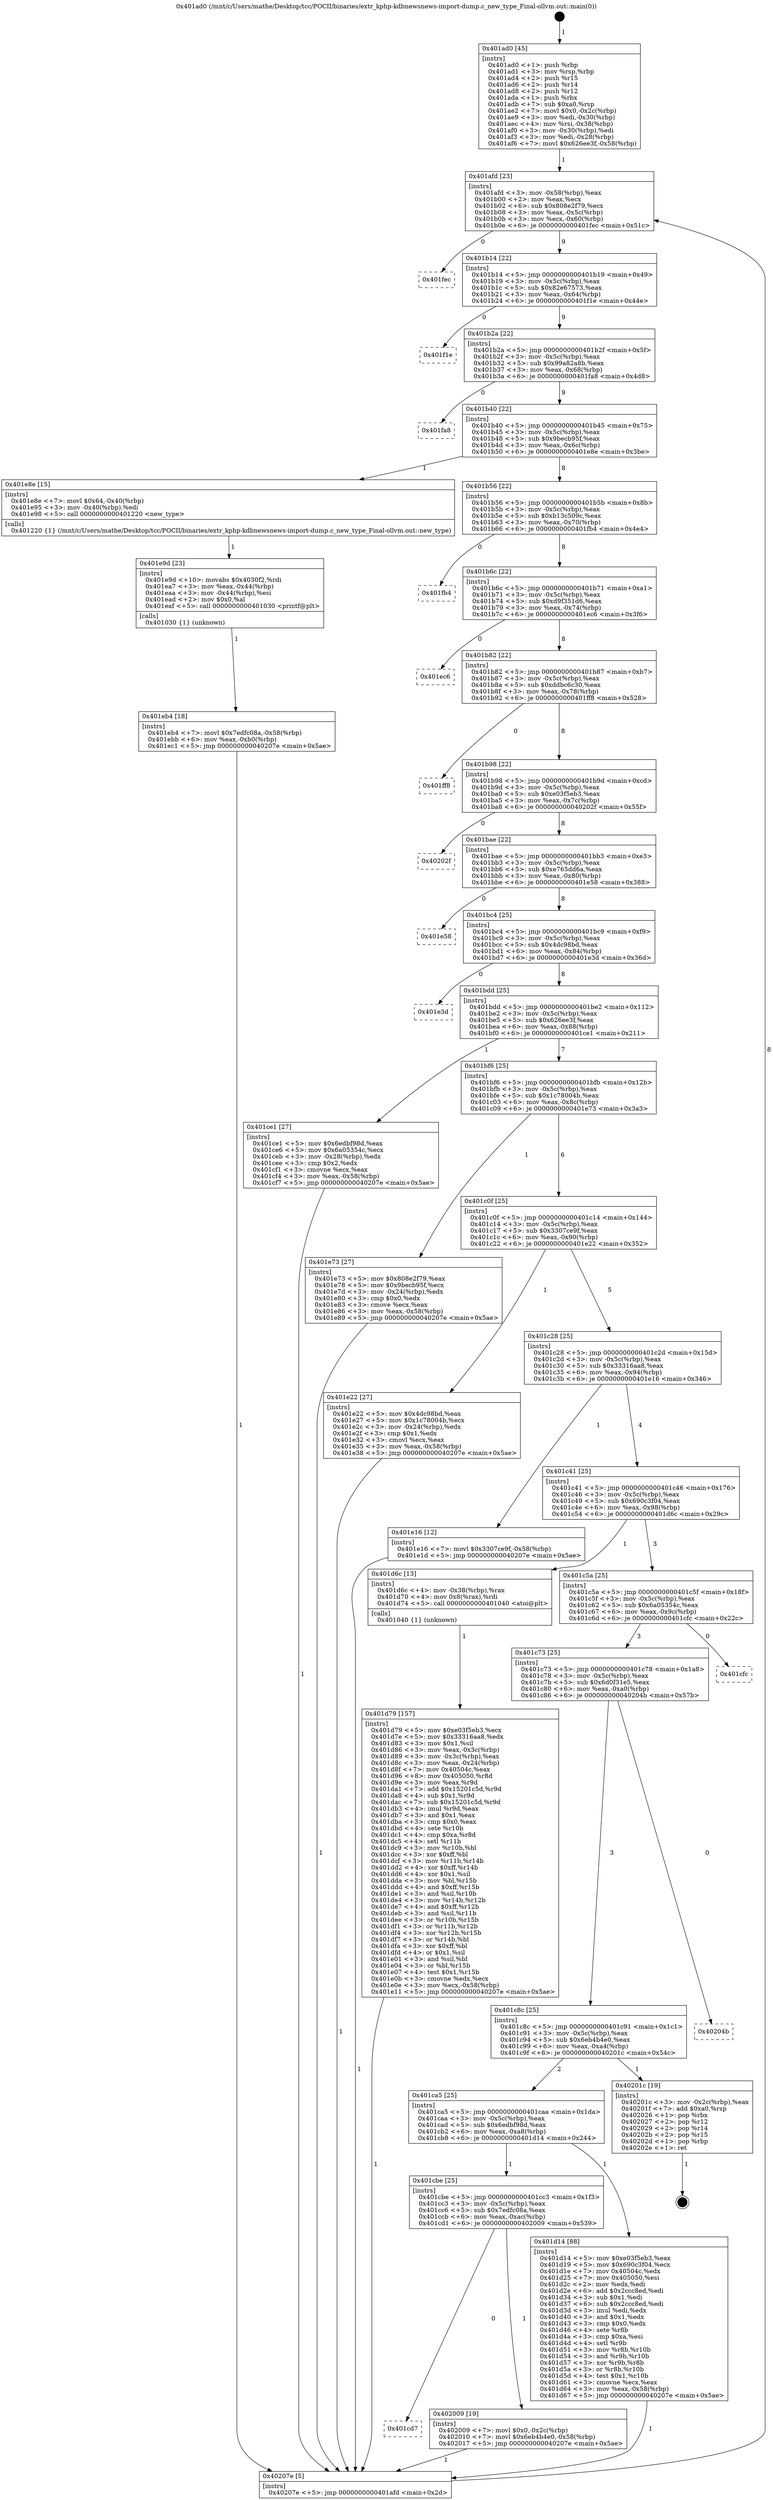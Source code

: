 digraph "0x401ad0" {
  label = "0x401ad0 (/mnt/c/Users/mathe/Desktop/tcc/POCII/binaries/extr_kphp-kdbnewsnews-import-dump.c_new_type_Final-ollvm.out::main(0))"
  labelloc = "t"
  node[shape=record]

  Entry [label="",width=0.3,height=0.3,shape=circle,fillcolor=black,style=filled]
  "0x401afd" [label="{
     0x401afd [23]\l
     | [instrs]\l
     &nbsp;&nbsp;0x401afd \<+3\>: mov -0x58(%rbp),%eax\l
     &nbsp;&nbsp;0x401b00 \<+2\>: mov %eax,%ecx\l
     &nbsp;&nbsp;0x401b02 \<+6\>: sub $0x808e2f79,%ecx\l
     &nbsp;&nbsp;0x401b08 \<+3\>: mov %eax,-0x5c(%rbp)\l
     &nbsp;&nbsp;0x401b0b \<+3\>: mov %ecx,-0x60(%rbp)\l
     &nbsp;&nbsp;0x401b0e \<+6\>: je 0000000000401fec \<main+0x51c\>\l
  }"]
  "0x401fec" [label="{
     0x401fec\l
  }", style=dashed]
  "0x401b14" [label="{
     0x401b14 [22]\l
     | [instrs]\l
     &nbsp;&nbsp;0x401b14 \<+5\>: jmp 0000000000401b19 \<main+0x49\>\l
     &nbsp;&nbsp;0x401b19 \<+3\>: mov -0x5c(%rbp),%eax\l
     &nbsp;&nbsp;0x401b1c \<+5\>: sub $0x82e67573,%eax\l
     &nbsp;&nbsp;0x401b21 \<+3\>: mov %eax,-0x64(%rbp)\l
     &nbsp;&nbsp;0x401b24 \<+6\>: je 0000000000401f1e \<main+0x44e\>\l
  }"]
  Exit [label="",width=0.3,height=0.3,shape=circle,fillcolor=black,style=filled,peripheries=2]
  "0x401f1e" [label="{
     0x401f1e\l
  }", style=dashed]
  "0x401b2a" [label="{
     0x401b2a [22]\l
     | [instrs]\l
     &nbsp;&nbsp;0x401b2a \<+5\>: jmp 0000000000401b2f \<main+0x5f\>\l
     &nbsp;&nbsp;0x401b2f \<+3\>: mov -0x5c(%rbp),%eax\l
     &nbsp;&nbsp;0x401b32 \<+5\>: sub $0x99a82a8b,%eax\l
     &nbsp;&nbsp;0x401b37 \<+3\>: mov %eax,-0x68(%rbp)\l
     &nbsp;&nbsp;0x401b3a \<+6\>: je 0000000000401fa8 \<main+0x4d8\>\l
  }"]
  "0x401cd7" [label="{
     0x401cd7\l
  }", style=dashed]
  "0x401fa8" [label="{
     0x401fa8\l
  }", style=dashed]
  "0x401b40" [label="{
     0x401b40 [22]\l
     | [instrs]\l
     &nbsp;&nbsp;0x401b40 \<+5\>: jmp 0000000000401b45 \<main+0x75\>\l
     &nbsp;&nbsp;0x401b45 \<+3\>: mov -0x5c(%rbp),%eax\l
     &nbsp;&nbsp;0x401b48 \<+5\>: sub $0x9becb95f,%eax\l
     &nbsp;&nbsp;0x401b4d \<+3\>: mov %eax,-0x6c(%rbp)\l
     &nbsp;&nbsp;0x401b50 \<+6\>: je 0000000000401e8e \<main+0x3be\>\l
  }"]
  "0x402009" [label="{
     0x402009 [19]\l
     | [instrs]\l
     &nbsp;&nbsp;0x402009 \<+7\>: movl $0x0,-0x2c(%rbp)\l
     &nbsp;&nbsp;0x402010 \<+7\>: movl $0x6eb4b4e0,-0x58(%rbp)\l
     &nbsp;&nbsp;0x402017 \<+5\>: jmp 000000000040207e \<main+0x5ae\>\l
  }"]
  "0x401e8e" [label="{
     0x401e8e [15]\l
     | [instrs]\l
     &nbsp;&nbsp;0x401e8e \<+7\>: movl $0x64,-0x40(%rbp)\l
     &nbsp;&nbsp;0x401e95 \<+3\>: mov -0x40(%rbp),%edi\l
     &nbsp;&nbsp;0x401e98 \<+5\>: call 0000000000401220 \<new_type\>\l
     | [calls]\l
     &nbsp;&nbsp;0x401220 \{1\} (/mnt/c/Users/mathe/Desktop/tcc/POCII/binaries/extr_kphp-kdbnewsnews-import-dump.c_new_type_Final-ollvm.out::new_type)\l
  }"]
  "0x401b56" [label="{
     0x401b56 [22]\l
     | [instrs]\l
     &nbsp;&nbsp;0x401b56 \<+5\>: jmp 0000000000401b5b \<main+0x8b\>\l
     &nbsp;&nbsp;0x401b5b \<+3\>: mov -0x5c(%rbp),%eax\l
     &nbsp;&nbsp;0x401b5e \<+5\>: sub $0xb13c509c,%eax\l
     &nbsp;&nbsp;0x401b63 \<+3\>: mov %eax,-0x70(%rbp)\l
     &nbsp;&nbsp;0x401b66 \<+6\>: je 0000000000401fb4 \<main+0x4e4\>\l
  }"]
  "0x401eb4" [label="{
     0x401eb4 [18]\l
     | [instrs]\l
     &nbsp;&nbsp;0x401eb4 \<+7\>: movl $0x7edfc08a,-0x58(%rbp)\l
     &nbsp;&nbsp;0x401ebb \<+6\>: mov %eax,-0xb0(%rbp)\l
     &nbsp;&nbsp;0x401ec1 \<+5\>: jmp 000000000040207e \<main+0x5ae\>\l
  }"]
  "0x401fb4" [label="{
     0x401fb4\l
  }", style=dashed]
  "0x401b6c" [label="{
     0x401b6c [22]\l
     | [instrs]\l
     &nbsp;&nbsp;0x401b6c \<+5\>: jmp 0000000000401b71 \<main+0xa1\>\l
     &nbsp;&nbsp;0x401b71 \<+3\>: mov -0x5c(%rbp),%eax\l
     &nbsp;&nbsp;0x401b74 \<+5\>: sub $0xd9f351d6,%eax\l
     &nbsp;&nbsp;0x401b79 \<+3\>: mov %eax,-0x74(%rbp)\l
     &nbsp;&nbsp;0x401b7c \<+6\>: je 0000000000401ec6 \<main+0x3f6\>\l
  }"]
  "0x401e9d" [label="{
     0x401e9d [23]\l
     | [instrs]\l
     &nbsp;&nbsp;0x401e9d \<+10\>: movabs $0x4030f2,%rdi\l
     &nbsp;&nbsp;0x401ea7 \<+3\>: mov %eax,-0x44(%rbp)\l
     &nbsp;&nbsp;0x401eaa \<+3\>: mov -0x44(%rbp),%esi\l
     &nbsp;&nbsp;0x401ead \<+2\>: mov $0x0,%al\l
     &nbsp;&nbsp;0x401eaf \<+5\>: call 0000000000401030 \<printf@plt\>\l
     | [calls]\l
     &nbsp;&nbsp;0x401030 \{1\} (unknown)\l
  }"]
  "0x401ec6" [label="{
     0x401ec6\l
  }", style=dashed]
  "0x401b82" [label="{
     0x401b82 [22]\l
     | [instrs]\l
     &nbsp;&nbsp;0x401b82 \<+5\>: jmp 0000000000401b87 \<main+0xb7\>\l
     &nbsp;&nbsp;0x401b87 \<+3\>: mov -0x5c(%rbp),%eax\l
     &nbsp;&nbsp;0x401b8a \<+5\>: sub $0xddbc6c30,%eax\l
     &nbsp;&nbsp;0x401b8f \<+3\>: mov %eax,-0x78(%rbp)\l
     &nbsp;&nbsp;0x401b92 \<+6\>: je 0000000000401ff8 \<main+0x528\>\l
  }"]
  "0x401d79" [label="{
     0x401d79 [157]\l
     | [instrs]\l
     &nbsp;&nbsp;0x401d79 \<+5\>: mov $0xe03f5eb3,%ecx\l
     &nbsp;&nbsp;0x401d7e \<+5\>: mov $0x33316aa8,%edx\l
     &nbsp;&nbsp;0x401d83 \<+3\>: mov $0x1,%sil\l
     &nbsp;&nbsp;0x401d86 \<+3\>: mov %eax,-0x3c(%rbp)\l
     &nbsp;&nbsp;0x401d89 \<+3\>: mov -0x3c(%rbp),%eax\l
     &nbsp;&nbsp;0x401d8c \<+3\>: mov %eax,-0x24(%rbp)\l
     &nbsp;&nbsp;0x401d8f \<+7\>: mov 0x40504c,%eax\l
     &nbsp;&nbsp;0x401d96 \<+8\>: mov 0x405050,%r8d\l
     &nbsp;&nbsp;0x401d9e \<+3\>: mov %eax,%r9d\l
     &nbsp;&nbsp;0x401da1 \<+7\>: add $0x15201c5d,%r9d\l
     &nbsp;&nbsp;0x401da8 \<+4\>: sub $0x1,%r9d\l
     &nbsp;&nbsp;0x401dac \<+7\>: sub $0x15201c5d,%r9d\l
     &nbsp;&nbsp;0x401db3 \<+4\>: imul %r9d,%eax\l
     &nbsp;&nbsp;0x401db7 \<+3\>: and $0x1,%eax\l
     &nbsp;&nbsp;0x401dba \<+3\>: cmp $0x0,%eax\l
     &nbsp;&nbsp;0x401dbd \<+4\>: sete %r10b\l
     &nbsp;&nbsp;0x401dc1 \<+4\>: cmp $0xa,%r8d\l
     &nbsp;&nbsp;0x401dc5 \<+4\>: setl %r11b\l
     &nbsp;&nbsp;0x401dc9 \<+3\>: mov %r10b,%bl\l
     &nbsp;&nbsp;0x401dcc \<+3\>: xor $0xff,%bl\l
     &nbsp;&nbsp;0x401dcf \<+3\>: mov %r11b,%r14b\l
     &nbsp;&nbsp;0x401dd2 \<+4\>: xor $0xff,%r14b\l
     &nbsp;&nbsp;0x401dd6 \<+4\>: xor $0x1,%sil\l
     &nbsp;&nbsp;0x401dda \<+3\>: mov %bl,%r15b\l
     &nbsp;&nbsp;0x401ddd \<+4\>: and $0xff,%r15b\l
     &nbsp;&nbsp;0x401de1 \<+3\>: and %sil,%r10b\l
     &nbsp;&nbsp;0x401de4 \<+3\>: mov %r14b,%r12b\l
     &nbsp;&nbsp;0x401de7 \<+4\>: and $0xff,%r12b\l
     &nbsp;&nbsp;0x401deb \<+3\>: and %sil,%r11b\l
     &nbsp;&nbsp;0x401dee \<+3\>: or %r10b,%r15b\l
     &nbsp;&nbsp;0x401df1 \<+3\>: or %r11b,%r12b\l
     &nbsp;&nbsp;0x401df4 \<+3\>: xor %r12b,%r15b\l
     &nbsp;&nbsp;0x401df7 \<+3\>: or %r14b,%bl\l
     &nbsp;&nbsp;0x401dfa \<+3\>: xor $0xff,%bl\l
     &nbsp;&nbsp;0x401dfd \<+4\>: or $0x1,%sil\l
     &nbsp;&nbsp;0x401e01 \<+3\>: and %sil,%bl\l
     &nbsp;&nbsp;0x401e04 \<+3\>: or %bl,%r15b\l
     &nbsp;&nbsp;0x401e07 \<+4\>: test $0x1,%r15b\l
     &nbsp;&nbsp;0x401e0b \<+3\>: cmovne %edx,%ecx\l
     &nbsp;&nbsp;0x401e0e \<+3\>: mov %ecx,-0x58(%rbp)\l
     &nbsp;&nbsp;0x401e11 \<+5\>: jmp 000000000040207e \<main+0x5ae\>\l
  }"]
  "0x401ff8" [label="{
     0x401ff8\l
  }", style=dashed]
  "0x401b98" [label="{
     0x401b98 [22]\l
     | [instrs]\l
     &nbsp;&nbsp;0x401b98 \<+5\>: jmp 0000000000401b9d \<main+0xcd\>\l
     &nbsp;&nbsp;0x401b9d \<+3\>: mov -0x5c(%rbp),%eax\l
     &nbsp;&nbsp;0x401ba0 \<+5\>: sub $0xe03f5eb3,%eax\l
     &nbsp;&nbsp;0x401ba5 \<+3\>: mov %eax,-0x7c(%rbp)\l
     &nbsp;&nbsp;0x401ba8 \<+6\>: je 000000000040202f \<main+0x55f\>\l
  }"]
  "0x401cbe" [label="{
     0x401cbe [25]\l
     | [instrs]\l
     &nbsp;&nbsp;0x401cbe \<+5\>: jmp 0000000000401cc3 \<main+0x1f3\>\l
     &nbsp;&nbsp;0x401cc3 \<+3\>: mov -0x5c(%rbp),%eax\l
     &nbsp;&nbsp;0x401cc6 \<+5\>: sub $0x7edfc08a,%eax\l
     &nbsp;&nbsp;0x401ccb \<+6\>: mov %eax,-0xac(%rbp)\l
     &nbsp;&nbsp;0x401cd1 \<+6\>: je 0000000000402009 \<main+0x539\>\l
  }"]
  "0x40202f" [label="{
     0x40202f\l
  }", style=dashed]
  "0x401bae" [label="{
     0x401bae [22]\l
     | [instrs]\l
     &nbsp;&nbsp;0x401bae \<+5\>: jmp 0000000000401bb3 \<main+0xe3\>\l
     &nbsp;&nbsp;0x401bb3 \<+3\>: mov -0x5c(%rbp),%eax\l
     &nbsp;&nbsp;0x401bb6 \<+5\>: sub $0xe765dd6a,%eax\l
     &nbsp;&nbsp;0x401bbb \<+3\>: mov %eax,-0x80(%rbp)\l
     &nbsp;&nbsp;0x401bbe \<+6\>: je 0000000000401e58 \<main+0x388\>\l
  }"]
  "0x401d14" [label="{
     0x401d14 [88]\l
     | [instrs]\l
     &nbsp;&nbsp;0x401d14 \<+5\>: mov $0xe03f5eb3,%eax\l
     &nbsp;&nbsp;0x401d19 \<+5\>: mov $0x690c3f04,%ecx\l
     &nbsp;&nbsp;0x401d1e \<+7\>: mov 0x40504c,%edx\l
     &nbsp;&nbsp;0x401d25 \<+7\>: mov 0x405050,%esi\l
     &nbsp;&nbsp;0x401d2c \<+2\>: mov %edx,%edi\l
     &nbsp;&nbsp;0x401d2e \<+6\>: add $0x2ccc8ed,%edi\l
     &nbsp;&nbsp;0x401d34 \<+3\>: sub $0x1,%edi\l
     &nbsp;&nbsp;0x401d37 \<+6\>: sub $0x2ccc8ed,%edi\l
     &nbsp;&nbsp;0x401d3d \<+3\>: imul %edi,%edx\l
     &nbsp;&nbsp;0x401d40 \<+3\>: and $0x1,%edx\l
     &nbsp;&nbsp;0x401d43 \<+3\>: cmp $0x0,%edx\l
     &nbsp;&nbsp;0x401d46 \<+4\>: sete %r8b\l
     &nbsp;&nbsp;0x401d4a \<+3\>: cmp $0xa,%esi\l
     &nbsp;&nbsp;0x401d4d \<+4\>: setl %r9b\l
     &nbsp;&nbsp;0x401d51 \<+3\>: mov %r8b,%r10b\l
     &nbsp;&nbsp;0x401d54 \<+3\>: and %r9b,%r10b\l
     &nbsp;&nbsp;0x401d57 \<+3\>: xor %r9b,%r8b\l
     &nbsp;&nbsp;0x401d5a \<+3\>: or %r8b,%r10b\l
     &nbsp;&nbsp;0x401d5d \<+4\>: test $0x1,%r10b\l
     &nbsp;&nbsp;0x401d61 \<+3\>: cmovne %ecx,%eax\l
     &nbsp;&nbsp;0x401d64 \<+3\>: mov %eax,-0x58(%rbp)\l
     &nbsp;&nbsp;0x401d67 \<+5\>: jmp 000000000040207e \<main+0x5ae\>\l
  }"]
  "0x401e58" [label="{
     0x401e58\l
  }", style=dashed]
  "0x401bc4" [label="{
     0x401bc4 [25]\l
     | [instrs]\l
     &nbsp;&nbsp;0x401bc4 \<+5\>: jmp 0000000000401bc9 \<main+0xf9\>\l
     &nbsp;&nbsp;0x401bc9 \<+3\>: mov -0x5c(%rbp),%eax\l
     &nbsp;&nbsp;0x401bcc \<+5\>: sub $0x4dc98bd,%eax\l
     &nbsp;&nbsp;0x401bd1 \<+6\>: mov %eax,-0x84(%rbp)\l
     &nbsp;&nbsp;0x401bd7 \<+6\>: je 0000000000401e3d \<main+0x36d\>\l
  }"]
  "0x401ca5" [label="{
     0x401ca5 [25]\l
     | [instrs]\l
     &nbsp;&nbsp;0x401ca5 \<+5\>: jmp 0000000000401caa \<main+0x1da\>\l
     &nbsp;&nbsp;0x401caa \<+3\>: mov -0x5c(%rbp),%eax\l
     &nbsp;&nbsp;0x401cad \<+5\>: sub $0x6edbf98d,%eax\l
     &nbsp;&nbsp;0x401cb2 \<+6\>: mov %eax,-0xa8(%rbp)\l
     &nbsp;&nbsp;0x401cb8 \<+6\>: je 0000000000401d14 \<main+0x244\>\l
  }"]
  "0x401e3d" [label="{
     0x401e3d\l
  }", style=dashed]
  "0x401bdd" [label="{
     0x401bdd [25]\l
     | [instrs]\l
     &nbsp;&nbsp;0x401bdd \<+5\>: jmp 0000000000401be2 \<main+0x112\>\l
     &nbsp;&nbsp;0x401be2 \<+3\>: mov -0x5c(%rbp),%eax\l
     &nbsp;&nbsp;0x401be5 \<+5\>: sub $0x626ee3f,%eax\l
     &nbsp;&nbsp;0x401bea \<+6\>: mov %eax,-0x88(%rbp)\l
     &nbsp;&nbsp;0x401bf0 \<+6\>: je 0000000000401ce1 \<main+0x211\>\l
  }"]
  "0x40201c" [label="{
     0x40201c [19]\l
     | [instrs]\l
     &nbsp;&nbsp;0x40201c \<+3\>: mov -0x2c(%rbp),%eax\l
     &nbsp;&nbsp;0x40201f \<+7\>: add $0xa0,%rsp\l
     &nbsp;&nbsp;0x402026 \<+1\>: pop %rbx\l
     &nbsp;&nbsp;0x402027 \<+2\>: pop %r12\l
     &nbsp;&nbsp;0x402029 \<+2\>: pop %r14\l
     &nbsp;&nbsp;0x40202b \<+2\>: pop %r15\l
     &nbsp;&nbsp;0x40202d \<+1\>: pop %rbp\l
     &nbsp;&nbsp;0x40202e \<+1\>: ret\l
  }"]
  "0x401ce1" [label="{
     0x401ce1 [27]\l
     | [instrs]\l
     &nbsp;&nbsp;0x401ce1 \<+5\>: mov $0x6edbf98d,%eax\l
     &nbsp;&nbsp;0x401ce6 \<+5\>: mov $0x6a05354c,%ecx\l
     &nbsp;&nbsp;0x401ceb \<+3\>: mov -0x28(%rbp),%edx\l
     &nbsp;&nbsp;0x401cee \<+3\>: cmp $0x2,%edx\l
     &nbsp;&nbsp;0x401cf1 \<+3\>: cmovne %ecx,%eax\l
     &nbsp;&nbsp;0x401cf4 \<+3\>: mov %eax,-0x58(%rbp)\l
     &nbsp;&nbsp;0x401cf7 \<+5\>: jmp 000000000040207e \<main+0x5ae\>\l
  }"]
  "0x401bf6" [label="{
     0x401bf6 [25]\l
     | [instrs]\l
     &nbsp;&nbsp;0x401bf6 \<+5\>: jmp 0000000000401bfb \<main+0x12b\>\l
     &nbsp;&nbsp;0x401bfb \<+3\>: mov -0x5c(%rbp),%eax\l
     &nbsp;&nbsp;0x401bfe \<+5\>: sub $0x1c78004b,%eax\l
     &nbsp;&nbsp;0x401c03 \<+6\>: mov %eax,-0x8c(%rbp)\l
     &nbsp;&nbsp;0x401c09 \<+6\>: je 0000000000401e73 \<main+0x3a3\>\l
  }"]
  "0x40207e" [label="{
     0x40207e [5]\l
     | [instrs]\l
     &nbsp;&nbsp;0x40207e \<+5\>: jmp 0000000000401afd \<main+0x2d\>\l
  }"]
  "0x401ad0" [label="{
     0x401ad0 [45]\l
     | [instrs]\l
     &nbsp;&nbsp;0x401ad0 \<+1\>: push %rbp\l
     &nbsp;&nbsp;0x401ad1 \<+3\>: mov %rsp,%rbp\l
     &nbsp;&nbsp;0x401ad4 \<+2\>: push %r15\l
     &nbsp;&nbsp;0x401ad6 \<+2\>: push %r14\l
     &nbsp;&nbsp;0x401ad8 \<+2\>: push %r12\l
     &nbsp;&nbsp;0x401ada \<+1\>: push %rbx\l
     &nbsp;&nbsp;0x401adb \<+7\>: sub $0xa0,%rsp\l
     &nbsp;&nbsp;0x401ae2 \<+7\>: movl $0x0,-0x2c(%rbp)\l
     &nbsp;&nbsp;0x401ae9 \<+3\>: mov %edi,-0x30(%rbp)\l
     &nbsp;&nbsp;0x401aec \<+4\>: mov %rsi,-0x38(%rbp)\l
     &nbsp;&nbsp;0x401af0 \<+3\>: mov -0x30(%rbp),%edi\l
     &nbsp;&nbsp;0x401af3 \<+3\>: mov %edi,-0x28(%rbp)\l
     &nbsp;&nbsp;0x401af6 \<+7\>: movl $0x626ee3f,-0x58(%rbp)\l
  }"]
  "0x401c8c" [label="{
     0x401c8c [25]\l
     | [instrs]\l
     &nbsp;&nbsp;0x401c8c \<+5\>: jmp 0000000000401c91 \<main+0x1c1\>\l
     &nbsp;&nbsp;0x401c91 \<+3\>: mov -0x5c(%rbp),%eax\l
     &nbsp;&nbsp;0x401c94 \<+5\>: sub $0x6eb4b4e0,%eax\l
     &nbsp;&nbsp;0x401c99 \<+6\>: mov %eax,-0xa4(%rbp)\l
     &nbsp;&nbsp;0x401c9f \<+6\>: je 000000000040201c \<main+0x54c\>\l
  }"]
  "0x401e73" [label="{
     0x401e73 [27]\l
     | [instrs]\l
     &nbsp;&nbsp;0x401e73 \<+5\>: mov $0x808e2f79,%eax\l
     &nbsp;&nbsp;0x401e78 \<+5\>: mov $0x9becb95f,%ecx\l
     &nbsp;&nbsp;0x401e7d \<+3\>: mov -0x24(%rbp),%edx\l
     &nbsp;&nbsp;0x401e80 \<+3\>: cmp $0x0,%edx\l
     &nbsp;&nbsp;0x401e83 \<+3\>: cmove %ecx,%eax\l
     &nbsp;&nbsp;0x401e86 \<+3\>: mov %eax,-0x58(%rbp)\l
     &nbsp;&nbsp;0x401e89 \<+5\>: jmp 000000000040207e \<main+0x5ae\>\l
  }"]
  "0x401c0f" [label="{
     0x401c0f [25]\l
     | [instrs]\l
     &nbsp;&nbsp;0x401c0f \<+5\>: jmp 0000000000401c14 \<main+0x144\>\l
     &nbsp;&nbsp;0x401c14 \<+3\>: mov -0x5c(%rbp),%eax\l
     &nbsp;&nbsp;0x401c17 \<+5\>: sub $0x3307ce9f,%eax\l
     &nbsp;&nbsp;0x401c1c \<+6\>: mov %eax,-0x90(%rbp)\l
     &nbsp;&nbsp;0x401c22 \<+6\>: je 0000000000401e22 \<main+0x352\>\l
  }"]
  "0x40204b" [label="{
     0x40204b\l
  }", style=dashed]
  "0x401e22" [label="{
     0x401e22 [27]\l
     | [instrs]\l
     &nbsp;&nbsp;0x401e22 \<+5\>: mov $0x4dc98bd,%eax\l
     &nbsp;&nbsp;0x401e27 \<+5\>: mov $0x1c78004b,%ecx\l
     &nbsp;&nbsp;0x401e2c \<+3\>: mov -0x24(%rbp),%edx\l
     &nbsp;&nbsp;0x401e2f \<+3\>: cmp $0x1,%edx\l
     &nbsp;&nbsp;0x401e32 \<+3\>: cmovl %ecx,%eax\l
     &nbsp;&nbsp;0x401e35 \<+3\>: mov %eax,-0x58(%rbp)\l
     &nbsp;&nbsp;0x401e38 \<+5\>: jmp 000000000040207e \<main+0x5ae\>\l
  }"]
  "0x401c28" [label="{
     0x401c28 [25]\l
     | [instrs]\l
     &nbsp;&nbsp;0x401c28 \<+5\>: jmp 0000000000401c2d \<main+0x15d\>\l
     &nbsp;&nbsp;0x401c2d \<+3\>: mov -0x5c(%rbp),%eax\l
     &nbsp;&nbsp;0x401c30 \<+5\>: sub $0x33316aa8,%eax\l
     &nbsp;&nbsp;0x401c35 \<+6\>: mov %eax,-0x94(%rbp)\l
     &nbsp;&nbsp;0x401c3b \<+6\>: je 0000000000401e16 \<main+0x346\>\l
  }"]
  "0x401c73" [label="{
     0x401c73 [25]\l
     | [instrs]\l
     &nbsp;&nbsp;0x401c73 \<+5\>: jmp 0000000000401c78 \<main+0x1a8\>\l
     &nbsp;&nbsp;0x401c78 \<+3\>: mov -0x5c(%rbp),%eax\l
     &nbsp;&nbsp;0x401c7b \<+5\>: sub $0x6d0f31e5,%eax\l
     &nbsp;&nbsp;0x401c80 \<+6\>: mov %eax,-0xa0(%rbp)\l
     &nbsp;&nbsp;0x401c86 \<+6\>: je 000000000040204b \<main+0x57b\>\l
  }"]
  "0x401e16" [label="{
     0x401e16 [12]\l
     | [instrs]\l
     &nbsp;&nbsp;0x401e16 \<+7\>: movl $0x3307ce9f,-0x58(%rbp)\l
     &nbsp;&nbsp;0x401e1d \<+5\>: jmp 000000000040207e \<main+0x5ae\>\l
  }"]
  "0x401c41" [label="{
     0x401c41 [25]\l
     | [instrs]\l
     &nbsp;&nbsp;0x401c41 \<+5\>: jmp 0000000000401c46 \<main+0x176\>\l
     &nbsp;&nbsp;0x401c46 \<+3\>: mov -0x5c(%rbp),%eax\l
     &nbsp;&nbsp;0x401c49 \<+5\>: sub $0x690c3f04,%eax\l
     &nbsp;&nbsp;0x401c4e \<+6\>: mov %eax,-0x98(%rbp)\l
     &nbsp;&nbsp;0x401c54 \<+6\>: je 0000000000401d6c \<main+0x29c\>\l
  }"]
  "0x401cfc" [label="{
     0x401cfc\l
  }", style=dashed]
  "0x401d6c" [label="{
     0x401d6c [13]\l
     | [instrs]\l
     &nbsp;&nbsp;0x401d6c \<+4\>: mov -0x38(%rbp),%rax\l
     &nbsp;&nbsp;0x401d70 \<+4\>: mov 0x8(%rax),%rdi\l
     &nbsp;&nbsp;0x401d74 \<+5\>: call 0000000000401040 \<atoi@plt\>\l
     | [calls]\l
     &nbsp;&nbsp;0x401040 \{1\} (unknown)\l
  }"]
  "0x401c5a" [label="{
     0x401c5a [25]\l
     | [instrs]\l
     &nbsp;&nbsp;0x401c5a \<+5\>: jmp 0000000000401c5f \<main+0x18f\>\l
     &nbsp;&nbsp;0x401c5f \<+3\>: mov -0x5c(%rbp),%eax\l
     &nbsp;&nbsp;0x401c62 \<+5\>: sub $0x6a05354c,%eax\l
     &nbsp;&nbsp;0x401c67 \<+6\>: mov %eax,-0x9c(%rbp)\l
     &nbsp;&nbsp;0x401c6d \<+6\>: je 0000000000401cfc \<main+0x22c\>\l
  }"]
  Entry -> "0x401ad0" [label=" 1"]
  "0x401afd" -> "0x401fec" [label=" 0"]
  "0x401afd" -> "0x401b14" [label=" 9"]
  "0x40201c" -> Exit [label=" 1"]
  "0x401b14" -> "0x401f1e" [label=" 0"]
  "0x401b14" -> "0x401b2a" [label=" 9"]
  "0x402009" -> "0x40207e" [label=" 1"]
  "0x401b2a" -> "0x401fa8" [label=" 0"]
  "0x401b2a" -> "0x401b40" [label=" 9"]
  "0x401cbe" -> "0x401cd7" [label=" 0"]
  "0x401b40" -> "0x401e8e" [label=" 1"]
  "0x401b40" -> "0x401b56" [label=" 8"]
  "0x401cbe" -> "0x402009" [label=" 1"]
  "0x401b56" -> "0x401fb4" [label=" 0"]
  "0x401b56" -> "0x401b6c" [label=" 8"]
  "0x401eb4" -> "0x40207e" [label=" 1"]
  "0x401b6c" -> "0x401ec6" [label=" 0"]
  "0x401b6c" -> "0x401b82" [label=" 8"]
  "0x401e9d" -> "0x401eb4" [label=" 1"]
  "0x401b82" -> "0x401ff8" [label=" 0"]
  "0x401b82" -> "0x401b98" [label=" 8"]
  "0x401e8e" -> "0x401e9d" [label=" 1"]
  "0x401b98" -> "0x40202f" [label=" 0"]
  "0x401b98" -> "0x401bae" [label=" 8"]
  "0x401e73" -> "0x40207e" [label=" 1"]
  "0x401bae" -> "0x401e58" [label=" 0"]
  "0x401bae" -> "0x401bc4" [label=" 8"]
  "0x401e22" -> "0x40207e" [label=" 1"]
  "0x401bc4" -> "0x401e3d" [label=" 0"]
  "0x401bc4" -> "0x401bdd" [label=" 8"]
  "0x401d79" -> "0x40207e" [label=" 1"]
  "0x401bdd" -> "0x401ce1" [label=" 1"]
  "0x401bdd" -> "0x401bf6" [label=" 7"]
  "0x401ce1" -> "0x40207e" [label=" 1"]
  "0x401ad0" -> "0x401afd" [label=" 1"]
  "0x40207e" -> "0x401afd" [label=" 8"]
  "0x401d6c" -> "0x401d79" [label=" 1"]
  "0x401bf6" -> "0x401e73" [label=" 1"]
  "0x401bf6" -> "0x401c0f" [label=" 6"]
  "0x401ca5" -> "0x401cbe" [label=" 1"]
  "0x401c0f" -> "0x401e22" [label=" 1"]
  "0x401c0f" -> "0x401c28" [label=" 5"]
  "0x401ca5" -> "0x401d14" [label=" 1"]
  "0x401c28" -> "0x401e16" [label=" 1"]
  "0x401c28" -> "0x401c41" [label=" 4"]
  "0x401c8c" -> "0x401ca5" [label=" 2"]
  "0x401c41" -> "0x401d6c" [label=" 1"]
  "0x401c41" -> "0x401c5a" [label=" 3"]
  "0x401c8c" -> "0x40201c" [label=" 1"]
  "0x401c5a" -> "0x401cfc" [label=" 0"]
  "0x401c5a" -> "0x401c73" [label=" 3"]
  "0x401e16" -> "0x40207e" [label=" 1"]
  "0x401c73" -> "0x40204b" [label=" 0"]
  "0x401c73" -> "0x401c8c" [label=" 3"]
  "0x401d14" -> "0x40207e" [label=" 1"]
}

